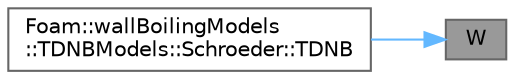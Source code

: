 digraph "W"
{
 // LATEX_PDF_SIZE
  bgcolor="transparent";
  edge [fontname=Helvetica,fontsize=10,labelfontname=Helvetica,labelfontsize=10];
  node [fontname=Helvetica,fontsize=10,shape=box,height=0.2,width=0.4];
  rankdir="RL";
  Node1 [id="Node000001",label="W",height=0.2,width=0.4,color="gray40", fillcolor="grey60", style="filled", fontcolor="black",tooltip=" "];
  Node1 -> Node2 [id="edge1_Node000001_Node000002",dir="back",color="steelblue1",style="solid",tooltip=" "];
  Node2 [id="Node000002",label="Foam::wallBoilingModels\l::TDNBModels::Schroeder::TDNB",height=0.2,width=0.4,color="grey40", fillcolor="white", style="filled",URL="$classFoam_1_1wallBoilingModels_1_1TDNBModels_1_1Schroeder.html#a3737c08d2fc1e430ae26bc1ea4c93281",tooltip=" "];
}
